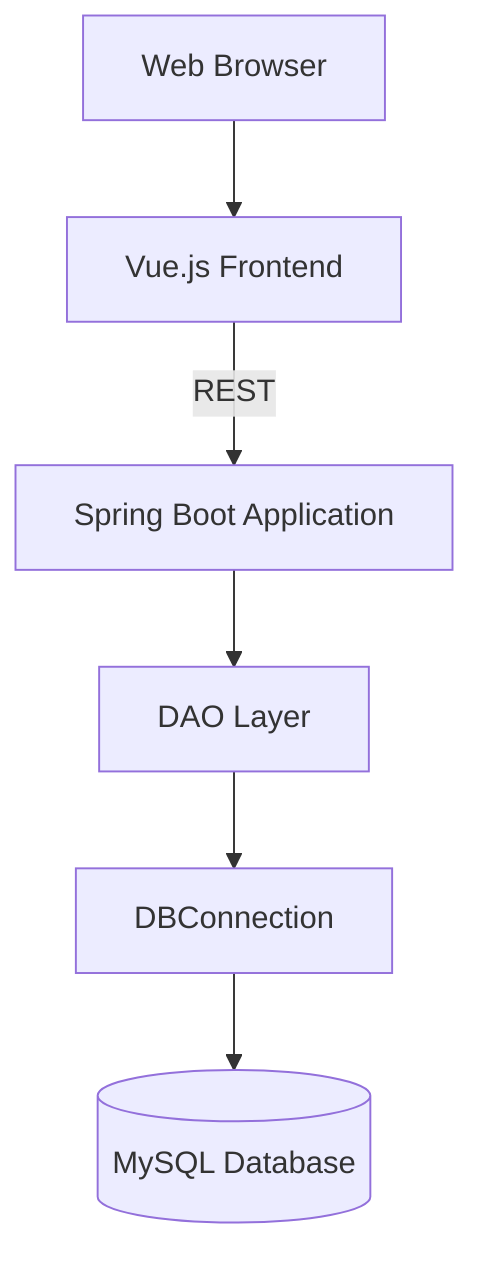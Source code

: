 graph TB
    Browser[Web Browser] --> Vue[Vue.js Frontend]
    Vue -->|REST| API[Spring Boot Application]
    API --> DAO[DAO Layer]
    DAO --> DBConn[DBConnection]
    DBConn --> MySQL[(MySQL Database)]